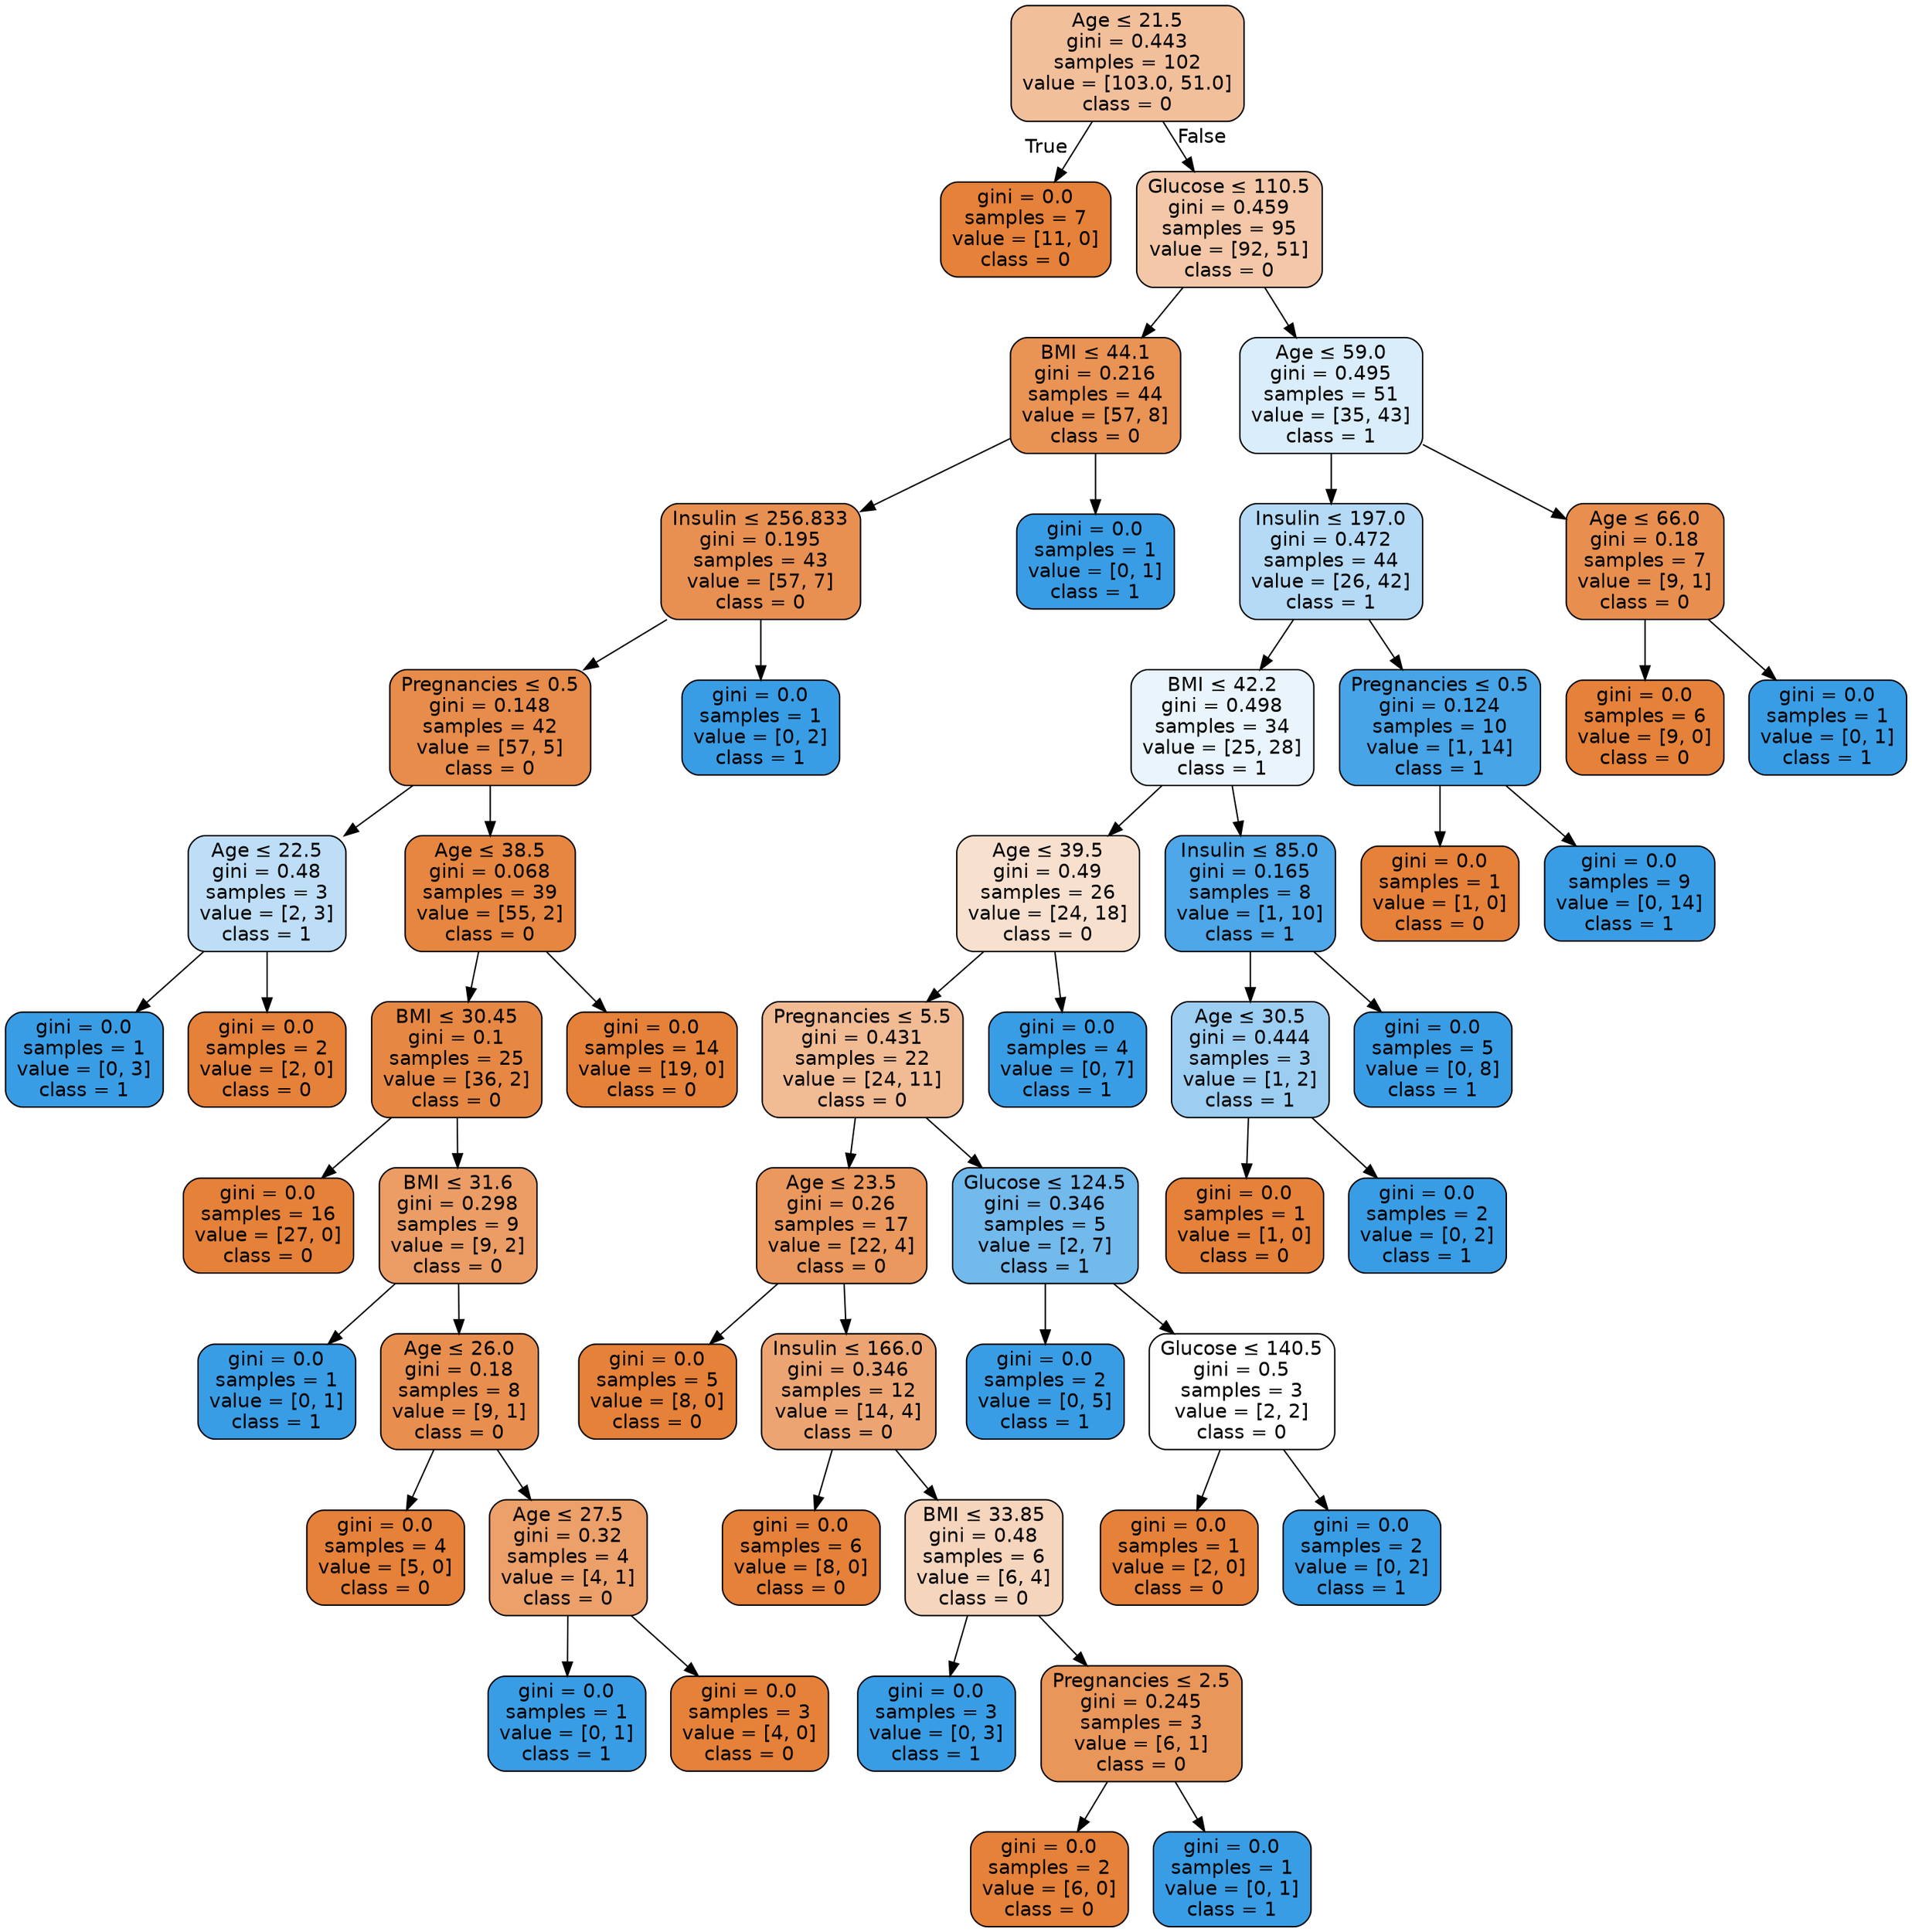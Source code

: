digraph Tree {
node [shape=box, style="filled, rounded", color="black", fontname="helvetica"] ;
edge [fontname="helvetica"] ;
0 [label=<Age &le; 21.5<br/>gini = 0.443<br/>samples = 102<br/>value = [103.0, 51.0]<br/>class = 0>, fillcolor="#f2bf9b"] ;
1 [label=<gini = 0.0<br/>samples = 7<br/>value = [11, 0]<br/>class = 0>, fillcolor="#e58139"] ;
0 -> 1 [labeldistance=2.5, labelangle=45, headlabel="True"] ;
2 [label=<Glucose &le; 110.5<br/>gini = 0.459<br/>samples = 95<br/>value = [92, 51]<br/>class = 0>, fillcolor="#f3c7a7"] ;
0 -> 2 [labeldistance=2.5, labelangle=-45, headlabel="False"] ;
3 [label=<BMI &le; 44.1<br/>gini = 0.216<br/>samples = 44<br/>value = [57, 8]<br/>class = 0>, fillcolor="#e99355"] ;
2 -> 3 ;
4 [label=<Insulin &le; 256.833<br/>gini = 0.195<br/>samples = 43<br/>value = [57, 7]<br/>class = 0>, fillcolor="#e89051"] ;
3 -> 4 ;
5 [label=<Pregnancies &le; 0.5<br/>gini = 0.148<br/>samples = 42<br/>value = [57, 5]<br/>class = 0>, fillcolor="#e78c4a"] ;
4 -> 5 ;
6 [label=<Age &le; 22.5<br/>gini = 0.48<br/>samples = 3<br/>value = [2, 3]<br/>class = 1>, fillcolor="#bddef6"] ;
5 -> 6 ;
7 [label=<gini = 0.0<br/>samples = 1<br/>value = [0, 3]<br/>class = 1>, fillcolor="#399de5"] ;
6 -> 7 ;
8 [label=<gini = 0.0<br/>samples = 2<br/>value = [2, 0]<br/>class = 0>, fillcolor="#e58139"] ;
6 -> 8 ;
9 [label=<Age &le; 38.5<br/>gini = 0.068<br/>samples = 39<br/>value = [55, 2]<br/>class = 0>, fillcolor="#e68640"] ;
5 -> 9 ;
10 [label=<BMI &le; 30.45<br/>gini = 0.1<br/>samples = 25<br/>value = [36, 2]<br/>class = 0>, fillcolor="#e68844"] ;
9 -> 10 ;
11 [label=<gini = 0.0<br/>samples = 16<br/>value = [27, 0]<br/>class = 0>, fillcolor="#e58139"] ;
10 -> 11 ;
12 [label=<BMI &le; 31.6<br/>gini = 0.298<br/>samples = 9<br/>value = [9, 2]<br/>class = 0>, fillcolor="#eb9d65"] ;
10 -> 12 ;
13 [label=<gini = 0.0<br/>samples = 1<br/>value = [0, 1]<br/>class = 1>, fillcolor="#399de5"] ;
12 -> 13 ;
14 [label=<Age &le; 26.0<br/>gini = 0.18<br/>samples = 8<br/>value = [9, 1]<br/>class = 0>, fillcolor="#e88f4f"] ;
12 -> 14 ;
15 [label=<gini = 0.0<br/>samples = 4<br/>value = [5, 0]<br/>class = 0>, fillcolor="#e58139"] ;
14 -> 15 ;
16 [label=<Age &le; 27.5<br/>gini = 0.32<br/>samples = 4<br/>value = [4, 1]<br/>class = 0>, fillcolor="#eca06a"] ;
14 -> 16 ;
17 [label=<gini = 0.0<br/>samples = 1<br/>value = [0, 1]<br/>class = 1>, fillcolor="#399de5"] ;
16 -> 17 ;
18 [label=<gini = 0.0<br/>samples = 3<br/>value = [4, 0]<br/>class = 0>, fillcolor="#e58139"] ;
16 -> 18 ;
19 [label=<gini = 0.0<br/>samples = 14<br/>value = [19, 0]<br/>class = 0>, fillcolor="#e58139"] ;
9 -> 19 ;
20 [label=<gini = 0.0<br/>samples = 1<br/>value = [0, 2]<br/>class = 1>, fillcolor="#399de5"] ;
4 -> 20 ;
21 [label=<gini = 0.0<br/>samples = 1<br/>value = [0, 1]<br/>class = 1>, fillcolor="#399de5"] ;
3 -> 21 ;
22 [label=<Age &le; 59.0<br/>gini = 0.495<br/>samples = 51<br/>value = [35, 43]<br/>class = 1>, fillcolor="#daedfa"] ;
2 -> 22 ;
23 [label=<Insulin &le; 197.0<br/>gini = 0.472<br/>samples = 44<br/>value = [26, 42]<br/>class = 1>, fillcolor="#b4daf5"] ;
22 -> 23 ;
24 [label=<BMI &le; 42.2<br/>gini = 0.498<br/>samples = 34<br/>value = [25, 28]<br/>class = 1>, fillcolor="#eaf4fc"] ;
23 -> 24 ;
25 [label=<Age &le; 39.5<br/>gini = 0.49<br/>samples = 26<br/>value = [24, 18]<br/>class = 0>, fillcolor="#f8e0ce"] ;
24 -> 25 ;
26 [label=<Pregnancies &le; 5.5<br/>gini = 0.431<br/>samples = 22<br/>value = [24, 11]<br/>class = 0>, fillcolor="#f1bb94"] ;
25 -> 26 ;
27 [label=<Age &le; 23.5<br/>gini = 0.26<br/>samples = 17<br/>value = [22, 4]<br/>class = 0>, fillcolor="#ea985d"] ;
26 -> 27 ;
28 [label=<gini = 0.0<br/>samples = 5<br/>value = [8, 0]<br/>class = 0>, fillcolor="#e58139"] ;
27 -> 28 ;
29 [label=<Insulin &le; 166.0<br/>gini = 0.346<br/>samples = 12<br/>value = [14, 4]<br/>class = 0>, fillcolor="#eca572"] ;
27 -> 29 ;
30 [label=<gini = 0.0<br/>samples = 6<br/>value = [8, 0]<br/>class = 0>, fillcolor="#e58139"] ;
29 -> 30 ;
31 [label=<BMI &le; 33.85<br/>gini = 0.48<br/>samples = 6<br/>value = [6, 4]<br/>class = 0>, fillcolor="#f6d5bd"] ;
29 -> 31 ;
32 [label=<gini = 0.0<br/>samples = 3<br/>value = [0, 3]<br/>class = 1>, fillcolor="#399de5"] ;
31 -> 32 ;
33 [label=<Pregnancies &le; 2.5<br/>gini = 0.245<br/>samples = 3<br/>value = [6, 1]<br/>class = 0>, fillcolor="#e9965a"] ;
31 -> 33 ;
34 [label=<gini = 0.0<br/>samples = 2<br/>value = [6, 0]<br/>class = 0>, fillcolor="#e58139"] ;
33 -> 34 ;
35 [label=<gini = 0.0<br/>samples = 1<br/>value = [0, 1]<br/>class = 1>, fillcolor="#399de5"] ;
33 -> 35 ;
36 [label=<Glucose &le; 124.5<br/>gini = 0.346<br/>samples = 5<br/>value = [2, 7]<br/>class = 1>, fillcolor="#72b9ec"] ;
26 -> 36 ;
37 [label=<gini = 0.0<br/>samples = 2<br/>value = [0, 5]<br/>class = 1>, fillcolor="#399de5"] ;
36 -> 37 ;
38 [label=<Glucose &le; 140.5<br/>gini = 0.5<br/>samples = 3<br/>value = [2, 2]<br/>class = 0>, fillcolor="#ffffff"] ;
36 -> 38 ;
39 [label=<gini = 0.0<br/>samples = 1<br/>value = [2, 0]<br/>class = 0>, fillcolor="#e58139"] ;
38 -> 39 ;
40 [label=<gini = 0.0<br/>samples = 2<br/>value = [0, 2]<br/>class = 1>, fillcolor="#399de5"] ;
38 -> 40 ;
41 [label=<gini = 0.0<br/>samples = 4<br/>value = [0, 7]<br/>class = 1>, fillcolor="#399de5"] ;
25 -> 41 ;
42 [label=<Insulin &le; 85.0<br/>gini = 0.165<br/>samples = 8<br/>value = [1, 10]<br/>class = 1>, fillcolor="#4da7e8"] ;
24 -> 42 ;
43 [label=<Age &le; 30.5<br/>gini = 0.444<br/>samples = 3<br/>value = [1, 2]<br/>class = 1>, fillcolor="#9ccef2"] ;
42 -> 43 ;
44 [label=<gini = 0.0<br/>samples = 1<br/>value = [1, 0]<br/>class = 0>, fillcolor="#e58139"] ;
43 -> 44 ;
45 [label=<gini = 0.0<br/>samples = 2<br/>value = [0, 2]<br/>class = 1>, fillcolor="#399de5"] ;
43 -> 45 ;
46 [label=<gini = 0.0<br/>samples = 5<br/>value = [0, 8]<br/>class = 1>, fillcolor="#399de5"] ;
42 -> 46 ;
47 [label=<Pregnancies &le; 0.5<br/>gini = 0.124<br/>samples = 10<br/>value = [1, 14]<br/>class = 1>, fillcolor="#47a4e7"] ;
23 -> 47 ;
48 [label=<gini = 0.0<br/>samples = 1<br/>value = [1, 0]<br/>class = 0>, fillcolor="#e58139"] ;
47 -> 48 ;
49 [label=<gini = 0.0<br/>samples = 9<br/>value = [0, 14]<br/>class = 1>, fillcolor="#399de5"] ;
47 -> 49 ;
50 [label=<Age &le; 66.0<br/>gini = 0.18<br/>samples = 7<br/>value = [9, 1]<br/>class = 0>, fillcolor="#e88f4f"] ;
22 -> 50 ;
51 [label=<gini = 0.0<br/>samples = 6<br/>value = [9, 0]<br/>class = 0>, fillcolor="#e58139"] ;
50 -> 51 ;
52 [label=<gini = 0.0<br/>samples = 1<br/>value = [0, 1]<br/>class = 1>, fillcolor="#399de5"] ;
50 -> 52 ;
}